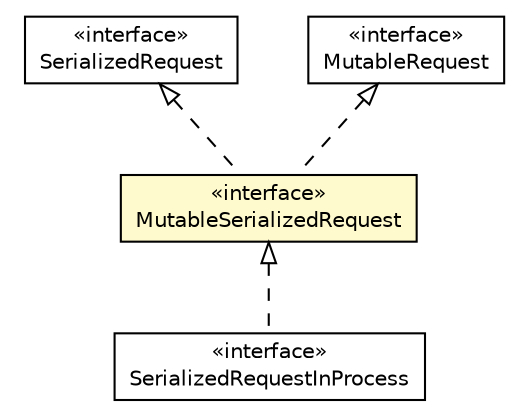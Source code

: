 #!/usr/local/bin/dot
#
# Class diagram 
# Generated by UMLGraph version R5_6-24-gf6e263 (http://www.umlgraph.org/)
#

digraph G {
	edge [fontname="Helvetica",fontsize=10,labelfontname="Helvetica",labelfontsize=10];
	node [fontname="Helvetica",fontsize=10,shape=plaintext];
	nodesep=0.25;
	ranksep=0.5;
	// io.reinert.requestor.core.MutableSerializedRequest
	c30732 [label=<<table title="io.reinert.requestor.core.MutableSerializedRequest" border="0" cellborder="1" cellspacing="0" cellpadding="2" port="p" bgcolor="lemonChiffon" href="./MutableSerializedRequest.html">
		<tr><td><table border="0" cellspacing="0" cellpadding="1">
<tr><td align="center" balign="center"> &#171;interface&#187; </td></tr>
<tr><td align="center" balign="center"> MutableSerializedRequest </td></tr>
		</table></td></tr>
		</table>>, URL="./MutableSerializedRequest.html", fontname="Helvetica", fontcolor="black", fontsize=10.0];
	// io.reinert.requestor.core.SerializedRequest
	c30740 [label=<<table title="io.reinert.requestor.core.SerializedRequest" border="0" cellborder="1" cellspacing="0" cellpadding="2" port="p" href="./SerializedRequest.html">
		<tr><td><table border="0" cellspacing="0" cellpadding="1">
<tr><td align="center" balign="center"> &#171;interface&#187; </td></tr>
<tr><td align="center" balign="center"> SerializedRequest </td></tr>
		</table></td></tr>
		</table>>, URL="./SerializedRequest.html", fontname="Helvetica", fontcolor="black", fontsize=10.0];
	// io.reinert.requestor.core.SerializedRequestInProcess
	c30743 [label=<<table title="io.reinert.requestor.core.SerializedRequestInProcess" border="0" cellborder="1" cellspacing="0" cellpadding="2" port="p" href="./SerializedRequestInProcess.html">
		<tr><td><table border="0" cellspacing="0" cellpadding="1">
<tr><td align="center" balign="center"> &#171;interface&#187; </td></tr>
<tr><td align="center" balign="center"> SerializedRequestInProcess </td></tr>
		</table></td></tr>
		</table>>, URL="./SerializedRequestInProcess.html", fontname="Helvetica", fontcolor="black", fontsize=10.0];
	// io.reinert.requestor.core.MutableRequest
	c30748 [label=<<table title="io.reinert.requestor.core.MutableRequest" border="0" cellborder="1" cellspacing="0" cellpadding="2" port="p" href="./MutableRequest.html">
		<tr><td><table border="0" cellspacing="0" cellpadding="1">
<tr><td align="center" balign="center"> &#171;interface&#187; </td></tr>
<tr><td align="center" balign="center"> MutableRequest </td></tr>
		</table></td></tr>
		</table>>, URL="./MutableRequest.html", fontname="Helvetica", fontcolor="black", fontsize=10.0];
	//io.reinert.requestor.core.MutableSerializedRequest implements io.reinert.requestor.core.MutableRequest
	c30748:p -> c30732:p [dir=back,arrowtail=empty,style=dashed];
	//io.reinert.requestor.core.MutableSerializedRequest implements io.reinert.requestor.core.SerializedRequest
	c30740:p -> c30732:p [dir=back,arrowtail=empty,style=dashed];
	//io.reinert.requestor.core.SerializedRequestInProcess implements io.reinert.requestor.core.MutableSerializedRequest
	c30732:p -> c30743:p [dir=back,arrowtail=empty,style=dashed];
}

